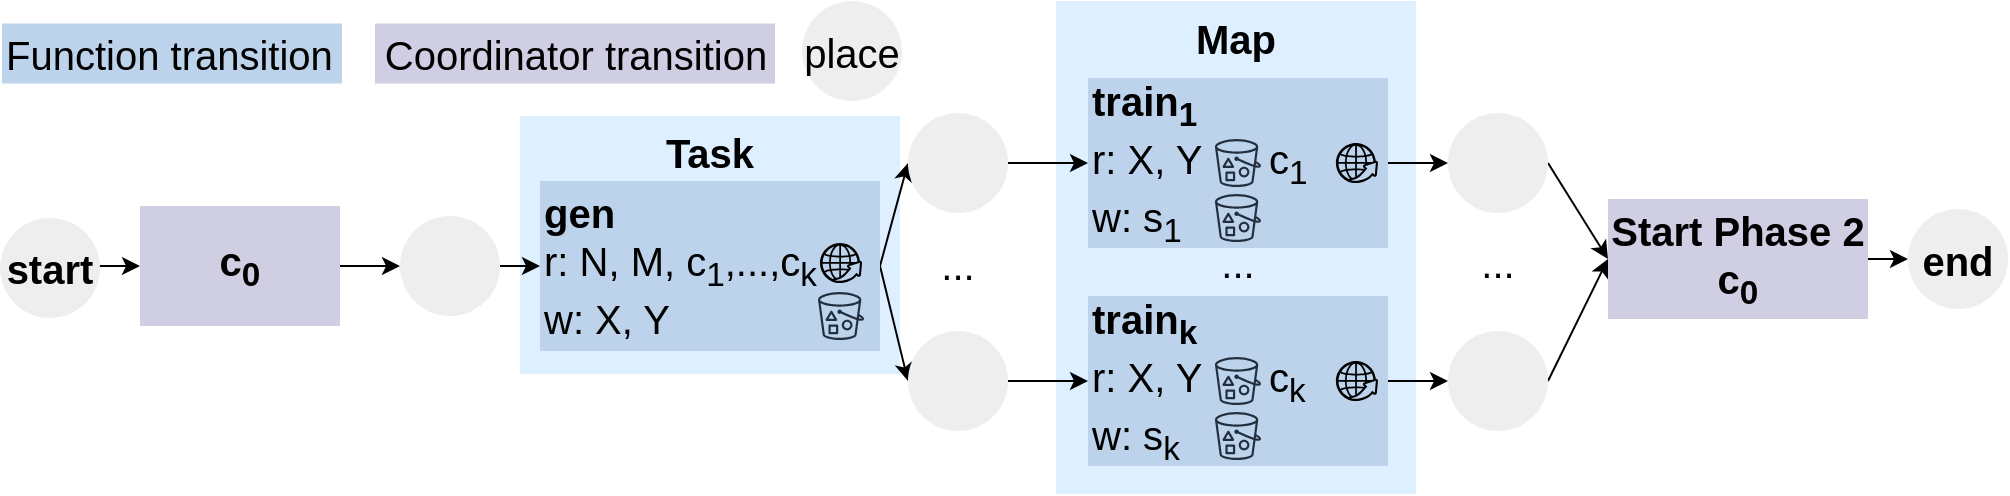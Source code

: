 <mxfile version="15.4.0" type="device"><diagram id="yiRDfCdH8cYX3cv1Tssn" name="Page-1"><mxGraphModel dx="2819" dy="1176" grid="1" gridSize="10" guides="1" tooltips="1" connect="1" arrows="1" fold="1" page="1" pageScale="1" pageWidth="827" pageHeight="1169" math="0" shadow="0"><root><mxCell id="0"/><mxCell id="1" parent="0"/><mxCell id="JrRdL1FO8JogIGVFQlUx-1" value="&lt;b&gt;Task&lt;/b&gt;" style="rounded=0;whiteSpace=wrap;html=1;fontSize=20;align=center;verticalAlign=top;fillColor=#DEF0FF;strokeColor=none;" parent="1" vertex="1"><mxGeometry x="-350" y="341" width="190" height="129" as="geometry"/></mxCell><mxCell id="FjUiIToW6S3Nz0YTUFFR-54" value="&lt;b&gt;Map&lt;/b&gt;" style="rounded=0;whiteSpace=wrap;html=1;fontSize=20;align=center;verticalAlign=top;strokeColor=none;fillColor=#DEF0FF;" parent="1" vertex="1"><mxGeometry x="-82" y="283.5" width="180" height="246.5" as="geometry"/></mxCell><mxCell id="RQtrrZ3ROyKTZi_biovk-3" style="edgeStyle=orthogonalEdgeStyle;rounded=0;orthogonalLoop=1;jettySize=auto;html=1;entryX=0;entryY=0.5;entryDx=0;entryDy=0;fontSize=20;" parent="1" target="RQtrrZ3ROyKTZi_biovk-2" edge="1"><mxGeometry relative="1" as="geometry"><mxPoint x="-570" y="416" as="sourcePoint"/></mxGeometry></mxCell><mxCell id="RQtrrZ3ROyKTZi_biovk-6" style="edgeStyle=orthogonalEdgeStyle;rounded=0;orthogonalLoop=1;jettySize=auto;html=1;entryX=0;entryY=0.5;entryDx=0;entryDy=0;fontSize=20;" parent="1" source="RQtrrZ3ROyKTZi_biovk-2" edge="1"><mxGeometry relative="1" as="geometry"><mxPoint x="-410" y="416" as="targetPoint"/></mxGeometry></mxCell><mxCell id="RQtrrZ3ROyKTZi_biovk-2" value="c&lt;sub&gt;0&lt;/sub&gt;" style="rounded=0;whiteSpace=wrap;html=1;fontSize=20;fillColor=#d0cee2;strokeColor=none;fontStyle=1" parent="1" vertex="1"><mxGeometry x="-540" y="386" width="100" height="60" as="geometry"/></mxCell><mxCell id="RQtrrZ3ROyKTZi_biovk-8" style="edgeStyle=orthogonalEdgeStyle;rounded=0;orthogonalLoop=1;jettySize=auto;html=1;entryX=0;entryY=0.5;entryDx=0;entryDy=0;fontSize=20;" parent="1" target="CbNxi4T1dEzjD8uQ3He0-1" edge="1"><mxGeometry relative="1" as="geometry"><mxPoint x="-297.5" y="416" as="targetPoint"/><mxPoint x="-360" y="416" as="sourcePoint"/></mxGeometry></mxCell><mxCell id="FjUiIToW6S3Nz0YTUFFR-50" style="edgeStyle=none;rounded=0;orthogonalLoop=1;jettySize=auto;html=1;exitX=1;exitY=0.5;exitDx=0;exitDy=0;entryX=0;entryY=0.5;entryDx=0;entryDy=0;fontSize=20;" parent="1" source="CbNxi4T1dEzjD8uQ3He0-1" target="6Eqi1G7U2b8CvqpBi9WQ-4" edge="1"><mxGeometry relative="1" as="geometry"><mxPoint x="-140" y="362" as="targetPoint"/></mxGeometry></mxCell><mxCell id="FjUiIToW6S3Nz0YTUFFR-53" style="edgeStyle=none;rounded=0;orthogonalLoop=1;jettySize=auto;html=1;exitX=1;exitY=0.5;exitDx=0;exitDy=0;entryX=0;entryY=0.5;entryDx=0;entryDy=0;fontSize=20;" parent="1" source="CbNxi4T1dEzjD8uQ3He0-1" target="6Eqi1G7U2b8CvqpBi9WQ-6" edge="1"><mxGeometry relative="1" as="geometry"><mxPoint x="-140" y="477" as="targetPoint"/></mxGeometry></mxCell><mxCell id="CbNxi4T1dEzjD8uQ3He0-1" value="&lt;b&gt;gen&lt;br&gt;&lt;/b&gt;r: N, M, c&lt;sub&gt;1&lt;/sub&gt;,...,c&lt;sub&gt;k&lt;/sub&gt;&lt;br&gt;w: X, Y" style="rounded=0;whiteSpace=wrap;html=1;fontSize=20;align=left;fillColor=#BCD3EB;strokeColor=none;" parent="1" vertex="1"><mxGeometry x="-340" y="373.5" width="170" height="85" as="geometry"/></mxCell><mxCell id="FjUiIToW6S3Nz0YTUFFR-3" value="" style="sketch=0;outlineConnect=0;fontColor=#232F3E;gradientColor=none;strokeColor=#232F3E;fillColor=none;dashed=0;verticalLabelPosition=bottom;verticalAlign=top;align=center;html=1;fontSize=12;fontStyle=0;aspect=fixed;shape=mxgraph.aws4.resourceIcon;resIcon=mxgraph.aws4.bucket_with_objects;" parent="1" vertex="1"><mxGeometry x="-204.47" y="426" width="30" height="30" as="geometry"/></mxCell><mxCell id="FjUiIToW6S3Nz0YTUFFR-17" style="edgeStyle=none;rounded=0;orthogonalLoop=1;jettySize=auto;html=1;exitX=1;exitY=0.5;exitDx=0;exitDy=0;entryX=0;entryY=0.5;entryDx=0;entryDy=0;fontSize=20;" parent="1" source="6Eqi1G7U2b8CvqpBi9WQ-4" target="FjUiIToW6S3Nz0YTUFFR-10" edge="1"><mxGeometry relative="1" as="geometry"><mxPoint x="-106" y="364.5" as="sourcePoint"/></mxGeometry></mxCell><mxCell id="FjUiIToW6S3Nz0YTUFFR-8" value="..." style="text;html=1;strokeColor=none;fillColor=none;align=center;verticalAlign=middle;whiteSpace=wrap;rounded=0;fontSize=20;" parent="1" vertex="1"><mxGeometry x="-161" y="399.5" width="60" height="30" as="geometry"/></mxCell><mxCell id="eREsopFe-L5aKBM5Z6ng-7" style="edgeStyle=none;rounded=0;orthogonalLoop=1;jettySize=auto;html=1;exitX=1;exitY=0.5;exitDx=0;exitDy=0;entryX=0;entryY=0.5;entryDx=0;entryDy=0;" parent="1" source="FjUiIToW6S3Nz0YTUFFR-10" edge="1"><mxGeometry relative="1" as="geometry"><mxPoint x="114" y="364.5" as="targetPoint"/></mxGeometry></mxCell><mxCell id="FjUiIToW6S3Nz0YTUFFR-10" value="&lt;b&gt;train&lt;sub&gt;1&lt;/sub&gt;&lt;br&gt;&lt;/b&gt;r: X, Y&amp;nbsp; &amp;nbsp; &amp;nbsp; c&lt;sub&gt;1&lt;/sub&gt;&lt;br&gt;w: s&lt;sub&gt;1&lt;/sub&gt;" style="rounded=0;whiteSpace=wrap;html=1;fontSize=20;align=left;fillColor=#BCD3EB;strokeColor=none;" parent="1" vertex="1"><mxGeometry x="-66" y="322" width="150" height="85" as="geometry"/></mxCell><mxCell id="FjUiIToW6S3Nz0YTUFFR-11" value="" style="sketch=0;outlineConnect=0;fontColor=#232F3E;gradientColor=none;strokeColor=#232F3E;fillColor=none;dashed=0;verticalLabelPosition=bottom;verticalAlign=top;align=center;html=1;fontSize=12;fontStyle=0;aspect=fixed;shape=mxgraph.aws4.resourceIcon;resIcon=mxgraph.aws4.bucket_with_objects;" parent="1" vertex="1"><mxGeometry x="-6.0" y="349.5" width="30" height="30" as="geometry"/></mxCell><mxCell id="FjUiIToW6S3Nz0YTUFFR-28" style="edgeStyle=none;rounded=0;orthogonalLoop=1;jettySize=auto;html=1;exitX=1;exitY=0.5;exitDx=0;exitDy=0;entryX=0;entryY=0.5;entryDx=0;entryDy=0;fontSize=20;" parent="1" source="6Eqi1G7U2b8CvqpBi9WQ-6" target="lsy-rX_pw49WIMBO84-X-11" edge="1"><mxGeometry relative="1" as="geometry"><mxPoint x="-56" y="479.5" as="targetPoint"/><mxPoint x="-106" y="479.5" as="sourcePoint"/></mxGeometry></mxCell><mxCell id="FjUiIToW6S3Nz0YTUFFR-57" value="" style="sketch=0;outlineConnect=0;fontColor=#232F3E;gradientColor=none;strokeColor=#232F3E;fillColor=none;dashed=0;verticalLabelPosition=bottom;verticalAlign=top;align=center;html=1;fontSize=12;fontStyle=0;aspect=fixed;shape=mxgraph.aws4.resourceIcon;resIcon=mxgraph.aws4.bucket_with_objects;" parent="1" vertex="1"><mxGeometry x="-6.0" y="377" width="30" height="30" as="geometry"/></mxCell><mxCell id="lsy-rX_pw49WIMBO84-X-1" value="" style="sketch=0;html=1;aspect=fixed;strokeColor=none;shadow=0;align=center;verticalAlign=top;fillColor=#000000;shape=mxgraph.gcp2.globe_world" parent="1" vertex="1"><mxGeometry x="-200" y="404.5" width="21.05" height="20" as="geometry"/></mxCell><mxCell id="lsy-rX_pw49WIMBO84-X-2" value="" style="sketch=0;html=1;aspect=fixed;strokeColor=none;shadow=0;align=center;verticalAlign=top;fillColor=#000000;shape=mxgraph.gcp2.globe_world" parent="1" vertex="1"><mxGeometry x="57.95" y="354.5" width="21.05" height="20" as="geometry"/></mxCell><mxCell id="eREsopFe-L5aKBM5Z6ng-10" style="edgeStyle=none;rounded=0;orthogonalLoop=1;jettySize=auto;html=1;exitX=1;exitY=0.5;exitDx=0;exitDy=0;entryX=0;entryY=0.5;entryDx=0;entryDy=0;" parent="1" source="lsy-rX_pw49WIMBO84-X-11" edge="1"><mxGeometry relative="1" as="geometry"><mxPoint x="114" y="473.5" as="targetPoint"/></mxGeometry></mxCell><mxCell id="lsy-rX_pw49WIMBO84-X-11" value="&lt;b&gt;train&lt;sub&gt;k&lt;/sub&gt;&lt;br&gt;&lt;/b&gt;r: X, Y&amp;nbsp; &amp;nbsp; &amp;nbsp; c&lt;sub&gt;k&lt;/sub&gt;&lt;br&gt;w: s&lt;sub&gt;k&lt;/sub&gt;" style="rounded=0;whiteSpace=wrap;html=1;fontSize=20;align=left;fillColor=#BCD3EB;strokeColor=none;" parent="1" vertex="1"><mxGeometry x="-66" y="431" width="150" height="85" as="geometry"/></mxCell><mxCell id="lsy-rX_pw49WIMBO84-X-12" value="" style="sketch=0;outlineConnect=0;fontColor=#232F3E;gradientColor=none;strokeColor=#232F3E;fillColor=none;dashed=0;verticalLabelPosition=bottom;verticalAlign=top;align=center;html=1;fontSize=12;fontStyle=0;aspect=fixed;shape=mxgraph.aws4.resourceIcon;resIcon=mxgraph.aws4.bucket_with_objects;" parent="1" vertex="1"><mxGeometry x="-6.0" y="458.5" width="30" height="30" as="geometry"/></mxCell><mxCell id="lsy-rX_pw49WIMBO84-X-13" value="" style="sketch=0;outlineConnect=0;fontColor=#232F3E;gradientColor=none;strokeColor=#232F3E;fillColor=none;dashed=0;verticalLabelPosition=bottom;verticalAlign=top;align=center;html=1;fontSize=12;fontStyle=0;aspect=fixed;shape=mxgraph.aws4.resourceIcon;resIcon=mxgraph.aws4.bucket_with_objects;" parent="1" vertex="1"><mxGeometry x="-6.0" y="486" width="30" height="30" as="geometry"/></mxCell><mxCell id="lsy-rX_pw49WIMBO84-X-14" value="" style="sketch=0;html=1;aspect=fixed;strokeColor=none;shadow=0;align=center;verticalAlign=top;fillColor=#000000;shape=mxgraph.gcp2.globe_world" parent="1" vertex="1"><mxGeometry x="57.95" y="463.5" width="21.05" height="20" as="geometry"/></mxCell><mxCell id="eREsopFe-L5aKBM5Z6ng-12" style="edgeStyle=none;rounded=0;orthogonalLoop=1;jettySize=auto;html=1;exitX=1;exitY=0.5;exitDx=0;exitDy=0;entryX=0;entryY=0.5;entryDx=0;entryDy=0;" parent="1" source="6Eqi1G7U2b8CvqpBi9WQ-3" target="eREsopFe-L5aKBM5Z6ng-11" edge="1"><mxGeometry relative="1" as="geometry"><mxPoint x="164" y="358.5" as="sourcePoint"/></mxGeometry></mxCell><mxCell id="eREsopFe-L5aKBM5Z6ng-15" style="edgeStyle=none;rounded=0;orthogonalLoop=1;jettySize=auto;html=1;exitX=1;exitY=0.5;exitDx=0;exitDy=0;entryX=0;entryY=0.5;entryDx=0;entryDy=0;" parent="1" target="eREsopFe-L5aKBM5Z6ng-11" edge="1"><mxGeometry relative="1" as="geometry"><mxPoint x="194" y="417.5" as="targetPoint"/><mxPoint x="164" y="473.5" as="sourcePoint"/></mxGeometry></mxCell><mxCell id="eREsopFe-L5aKBM5Z6ng-5" value="..." style="text;html=1;strokeColor=none;fillColor=none;align=center;verticalAlign=middle;whiteSpace=wrap;rounded=0;fontSize=20;" parent="1" vertex="1"><mxGeometry x="-21" y="399" width="60" height="30" as="geometry"/></mxCell><mxCell id="eREsopFe-L5aKBM5Z6ng-6" value="..." style="text;html=1;strokeColor=none;fillColor=none;align=center;verticalAlign=middle;whiteSpace=wrap;rounded=0;fontSize=20;" parent="1" vertex="1"><mxGeometry x="109" y="398.5" width="60" height="30" as="geometry"/></mxCell><mxCell id="eREsopFe-L5aKBM5Z6ng-16" style="edgeStyle=none;rounded=0;orthogonalLoop=1;jettySize=auto;html=1;exitX=1;exitY=0.5;exitDx=0;exitDy=0;entryX=0;entryY=0.5;entryDx=0;entryDy=0;" parent="1" source="eREsopFe-L5aKBM5Z6ng-11" target="6Eqi1G7U2b8CvqpBi9WQ-5" edge="1"><mxGeometry relative="1" as="geometry"><mxPoint x="364" y="412.5" as="targetPoint"/></mxGeometry></mxCell><mxCell id="eREsopFe-L5aKBM5Z6ng-11" value="Start Phase 2 c&lt;sub&gt;0&lt;/sub&gt;" style="rounded=0;whiteSpace=wrap;html=1;fontSize=20;fillColor=#d0cee2;strokeColor=none;fontStyle=1" parent="1" vertex="1"><mxGeometry x="194" y="382.5" width="130" height="60" as="geometry"/></mxCell><mxCell id="6Eqi1G7U2b8CvqpBi9WQ-1" value="" style="ellipse;whiteSpace=wrap;html=1;aspect=fixed;fontSize=20;fontStyle=1;fillColor=#eeeeee;strokeColor=none;" parent="1" vertex="1"><mxGeometry x="-410" y="391" width="50" height="50" as="geometry"/></mxCell><mxCell id="6Eqi1G7U2b8CvqpBi9WQ-2" value="start" style="ellipse;whiteSpace=wrap;html=1;aspect=fixed;fontSize=20;fontStyle=1;fillColor=#eeeeee;strokeColor=none;" parent="1" vertex="1"><mxGeometry x="-610" y="392" width="50" height="50" as="geometry"/></mxCell><mxCell id="6Eqi1G7U2b8CvqpBi9WQ-3" value="" style="ellipse;whiteSpace=wrap;html=1;aspect=fixed;fontSize=20;fontStyle=1;fillColor=#eeeeee;strokeColor=none;" parent="1" vertex="1"><mxGeometry x="114" y="339.5" width="50" height="50" as="geometry"/></mxCell><mxCell id="6Eqi1G7U2b8CvqpBi9WQ-4" value="" style="ellipse;whiteSpace=wrap;html=1;aspect=fixed;fontSize=20;fontStyle=1;fillColor=#eeeeee;strokeColor=none;" parent="1" vertex="1"><mxGeometry x="-156" y="339.5" width="50" height="50" as="geometry"/></mxCell><mxCell id="6Eqi1G7U2b8CvqpBi9WQ-5" value="end" style="ellipse;whiteSpace=wrap;html=1;aspect=fixed;fontSize=20;fontStyle=1;fillColor=#eeeeee;strokeColor=none;" parent="1" vertex="1"><mxGeometry x="344" y="387.5" width="50" height="50" as="geometry"/></mxCell><mxCell id="6Eqi1G7U2b8CvqpBi9WQ-6" value="" style="ellipse;whiteSpace=wrap;html=1;aspect=fixed;fontSize=20;fontStyle=1;fillColor=#eeeeee;strokeColor=none;" parent="1" vertex="1"><mxGeometry x="-156" y="448.5" width="50" height="50" as="geometry"/></mxCell><mxCell id="6Eqi1G7U2b8CvqpBi9WQ-7" value="" style="ellipse;whiteSpace=wrap;html=1;aspect=fixed;fontSize=20;fontStyle=1;fillColor=#eeeeee;strokeColor=none;" parent="1" vertex="1"><mxGeometry x="114" y="448.5" width="50" height="50" as="geometry"/></mxCell><mxCell id="kFPwOykngHEgn95S4aev-1" value="Function transition" style="rounded=0;whiteSpace=wrap;html=1;fontSize=20;align=left;fillColor=#BCD3EB;strokeColor=none;" parent="1" vertex="1"><mxGeometry x="-609" y="294.75" width="170" height="30" as="geometry"/></mxCell><mxCell id="kFPwOykngHEgn95S4aev-2" value="&lt;span style=&quot;font-weight: normal&quot;&gt;Coordinator transition&lt;/span&gt;" style="rounded=0;whiteSpace=wrap;html=1;fontSize=20;fillColor=#d0cee2;strokeColor=none;fontStyle=1" parent="1" vertex="1"><mxGeometry x="-422.5" y="294.75" width="200" height="30" as="geometry"/></mxCell><mxCell id="kFPwOykngHEgn95S4aev-3" value="&lt;span style=&quot;font-weight: normal&quot;&gt;place&lt;/span&gt;" style="ellipse;whiteSpace=wrap;html=1;aspect=fixed;fontSize=20;fontStyle=1;fillColor=#eeeeee;strokeColor=none;" parent="1" vertex="1"><mxGeometry x="-209" y="283.5" width="50" height="50" as="geometry"/></mxCell></root></mxGraphModel></diagram></mxfile>
